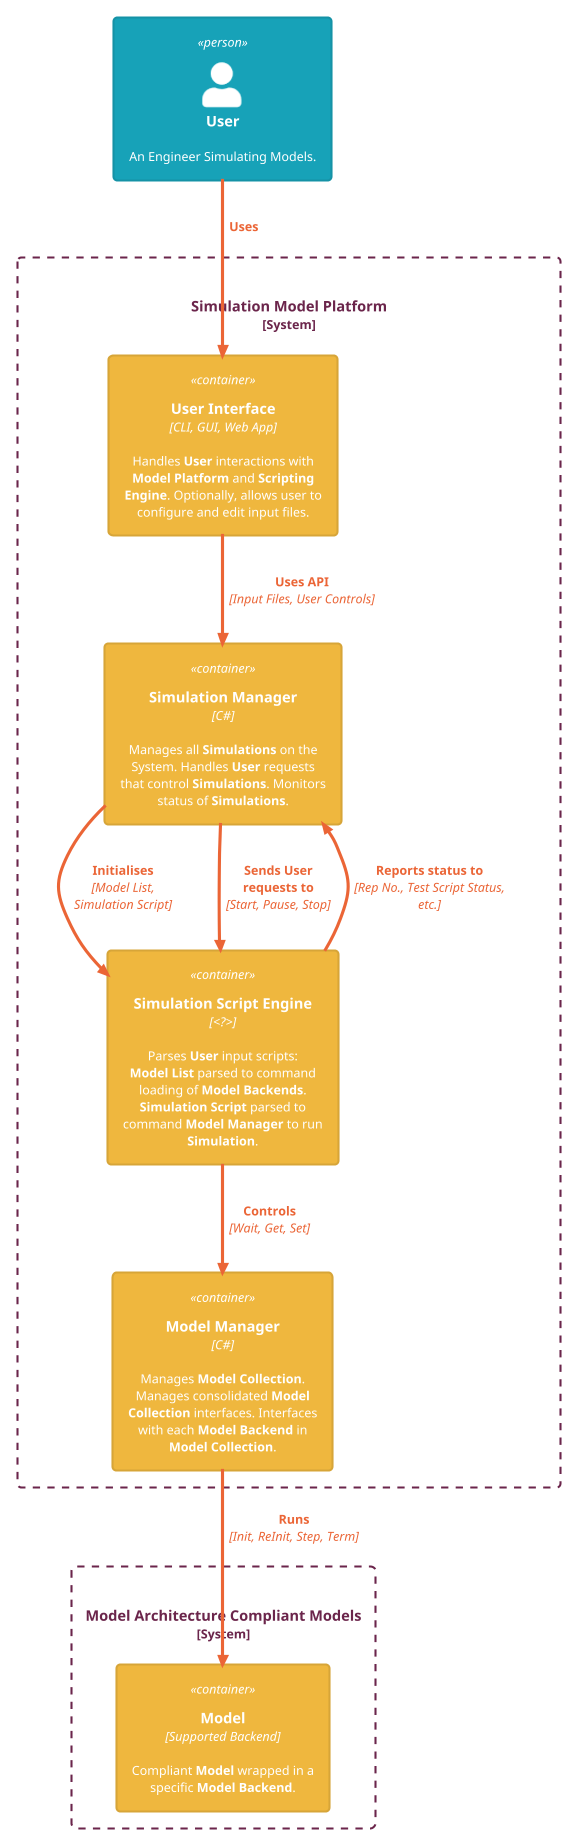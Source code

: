 @startuml L2_Container Diagram - Simulation Model Platform

!theme C4_united from <C4/themes>
!include <C4/C4_Container>

Person(User,"User", "An Engineer Simulating Models.")

System_Boundary(SimulationModelPlatform, "Simulation Model Platform") {
    Container(UserInterface, "User Interface", "CLI, GUI, Web App", "Handles **User** interactions with **Model Platform** and **Scripting Engine**. Optionally, allows user to configure and edit input files.")
    Container(SimulationManager, "Simulation Manager", "C#", "Manages all **Simulations** on the System. Handles **User** requests that control **Simulations**. Monitors status of **Simulations**.")
    Container(ScriptingEngine,"Simulation Script Engine", "<?>", "Parses **User** input scripts:\n**Model List** parsed to command loading of **Model Backends**.\n**Simulation Script** parsed to command **Model Manager** to run **Simulation**.")
    Container(ModelManager, "Model Manager", "C#", "Manages **Model Collection**. Manages consolidated **Model Collection** interfaces. Interfaces with each **Model Backend** in **Model Collection**.")
}

System_Boundary(Models, "Model Architecture Compliant Models") {
    Container(Model, "Model", "Supported Backend", "Compliant **Model** wrapped in a specific **Model Backend**.")
}

Rel_D(User, UserInterface, "Uses")
Rel(UserInterface, SimulationManager, "Uses API", "Input Files, User Controls")
Rel(SimulationManager, ScriptingEngine, "Initialises", "Model List,\nSimulation Script")
Rel(SimulationManager, ScriptingEngine, "Sends User\nrequests to", "Start, Pause, Stop")
Rel(ScriptingEngine, SimulationManager, "Reports status to", "Rep No., Test Script Status, etc.")
Rel(ScriptingEngine, ModelManager, "Controls", "Wait, Get, Set")
Rel_D(ModelManager, Model, "Runs", "Init, ReInit, Step, Term")

@enduml